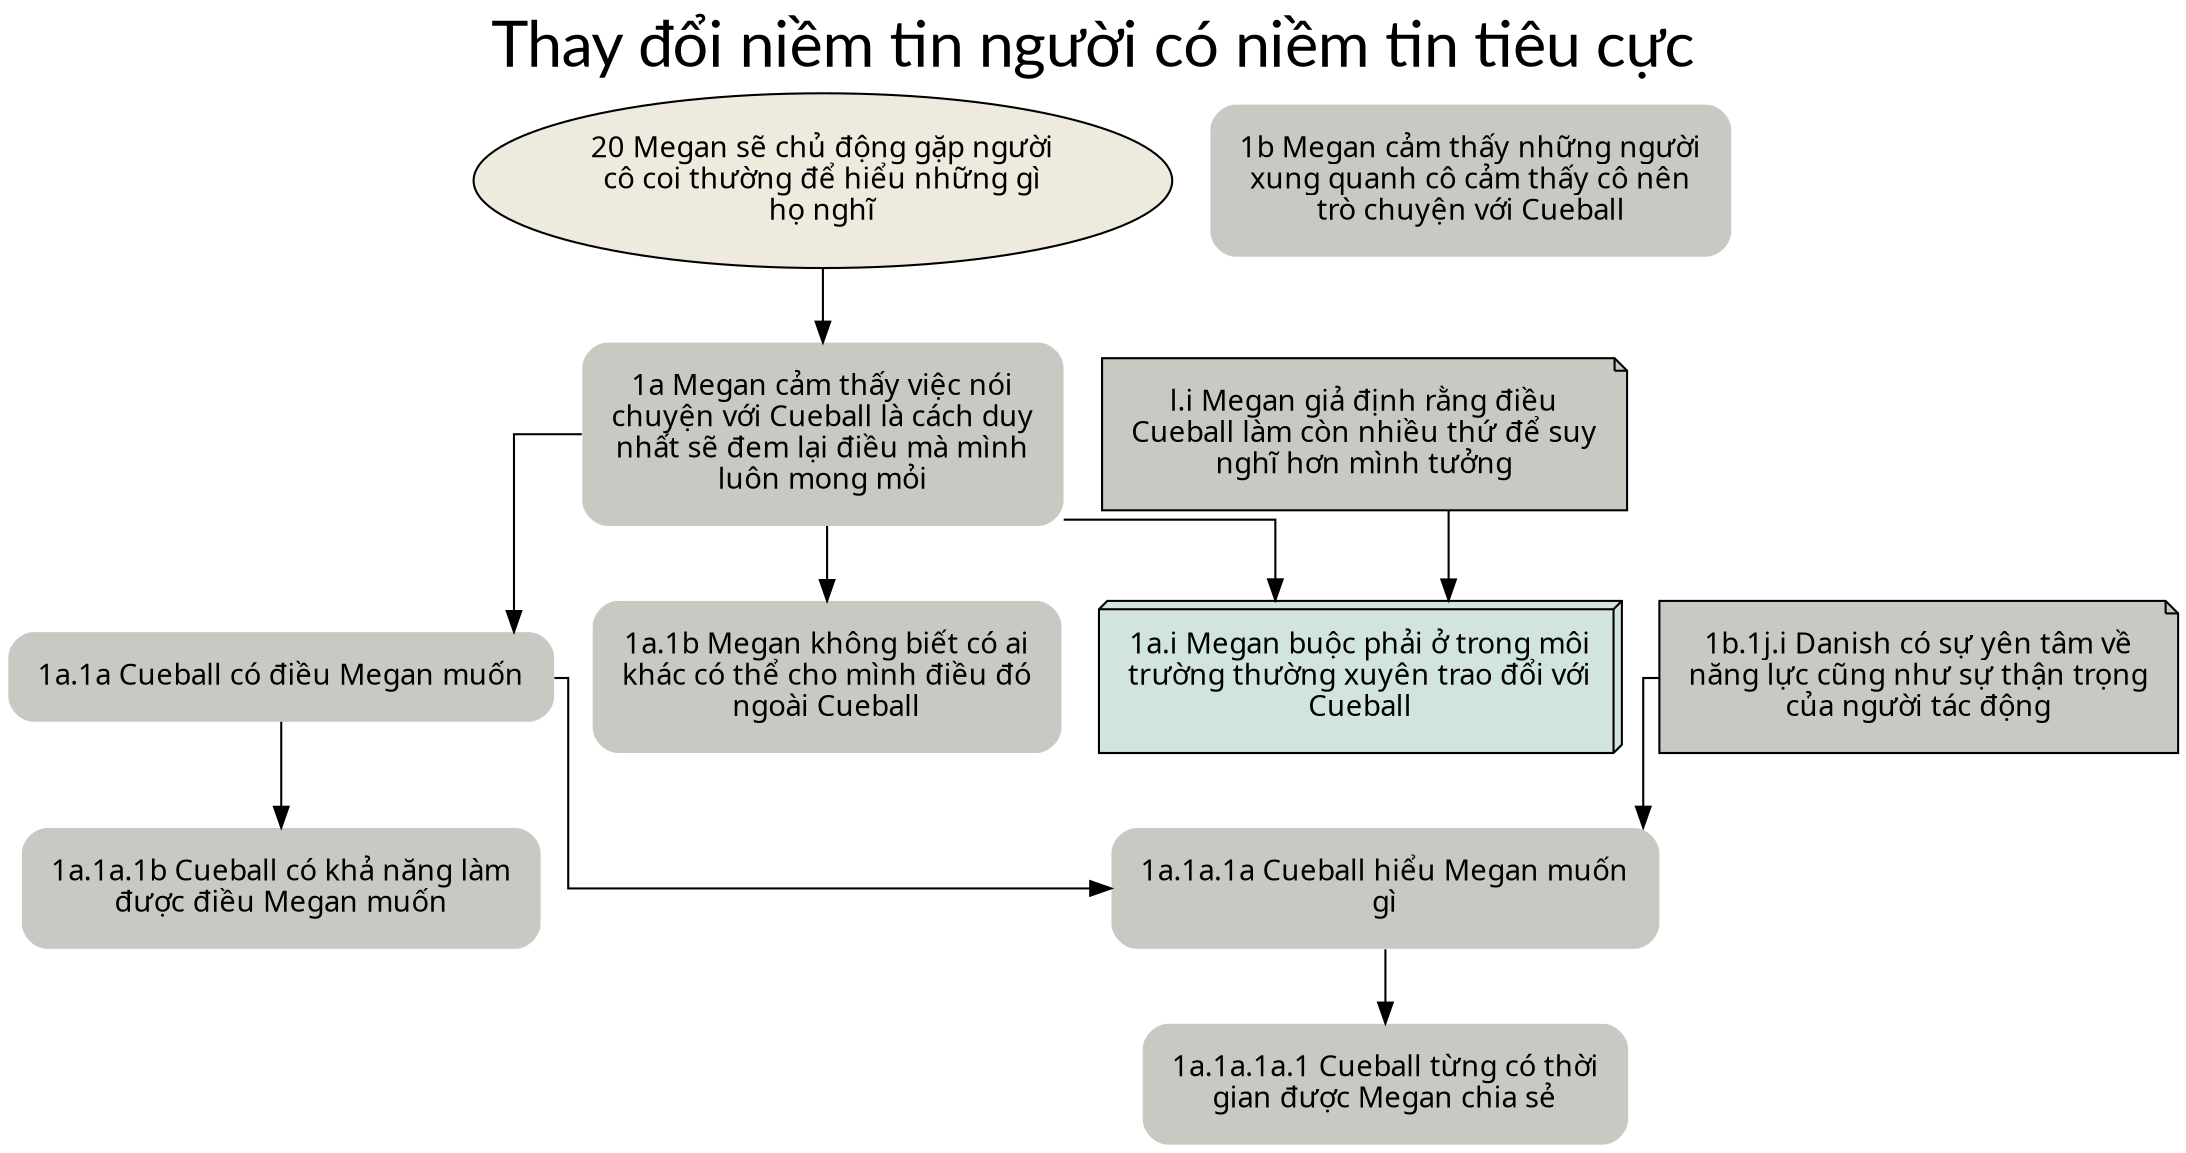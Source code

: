 digraph branch_1a{
splines=ortho;
			overlap=false
		style=rounded
		// ranksep="0.4";
		label="Thay đổi niềm tin người có niềm tin tiêu cực";
		sep=10
		fontsize = 30
		labelloc="t";
		fontname="Lato";
//NODES
//====================


node [ shape=plaintext style="filled, rounded" fontname="SVN-Avo" margin=0.2 fillcolor="#c6cac3" ] //Reset style

//All masterGraph nodes

node [ shape=plaintext style="filled, rounded" fontname="SVN-Avo" margin=0.2 fillcolor="#c6cac3" ]

node [ shape=plaintext style="filled, rounded" fontname="SVN-Avo" margin=0.2 fillcolor="#c6cac3" ] //Reset style

//All branch_20 nodes

node [ shape=oval margin=0.1 fillcolor="#EEEADD" style="filled, rounded" ]
"20 Megan sẽ chủ động gặp người cô coi thường để hiểu những gì họ nghĩ" [ label = "20 Megan sẽ chủ động gặp người\ncô coi thường để hiểu những gì\nhọ nghĩ" ] 

node [ shape=plaintext style="filled, rounded" fontname="SVN-Avo" margin=0.2 fillcolor="#c6cac3" ] //Reset style

//All Mục tiêu nodes
"20 Megan sẽ chủ động gặp người cô coi thường để hiểu những gì họ nghĩ" [ label = "20 Megan sẽ chủ động gặp người\ncô coi thường để hiểu những gì\nhọ nghĩ" ] 
"1a Megan cảm thấy việc nói chuyện với Cueball là cách duy nhất sẽ đem lại điều mà mình luôn mong mỏi" [ label = "1a Megan cảm thấy việc nói\nchuyện với Cueball là cách duy\nnhất sẽ đem lại điều mà mình\nluôn mong mỏi" ] 
"1b Megan cảm thấy những người xung quanh cô cảm thấy cô nên trò chuyện với Cueball" [ label = "1b Megan cảm thấy những người\nxung quanh cô cảm thấy cô nên\ntrò chuyện với Cueball" ] 
"1a.1a.1a Cueball hiểu Megan muốn gì" [ label = "1a.1a.1a Cueball hiểu Megan muốn\ngì" ] 
"1a.1a.1a.1 Cueball từng có thời gian được Megan chia sẻ" [ label = "1a.1a.1a.1 Cueball từng có thời\ngian được Megan chia sẻ" ] 
"1a.1a.1a Cueball hiểu Megan muốn gì" [ label = "1a.1a.1a Cueball hiểu Megan muốn\ngì" ] 
"1a.1a.1b Cueball có khả năng làm được điều Megan muốn" [ label = "1a.1a.1b Cueball có khả năng làm\nđược điều Megan muốn" ] 
"1a.1a Cueball có điều Megan muốn" [ label = "1a.1a Cueball có điều Megan muốn" ] 
"1a.1b Megan không biết có ai khác có thể cho mình điều đó ngoài Cueball" [ label = "1a.1b Megan không biết có ai\nkhác có thể cho mình điều đó\nngoài Cueball" ] 

node [ shape=plaintext style="filled, rounded" fontname="SVN-Avo" margin=0.2 fillcolor="#c6cac3" ] //Reset style

//All Ý tưởng tốt hơn nodes

node [ shape=box3d style="filled, rounded" fillcolor="#D1E4DD" ]
"1a.i Megan buộc phải ở trong môi trường thường xuyên trao đổi với Cueball" [ label = "1a.i Megan buộc phải ở trong môi\ntrường thường xuyên trao đổi với\nCueball" ] 

node [ shape=plaintext style="filled, rounded" fontname="SVN-Avo" margin=0.2 fillcolor="#c6cac3" ] //Reset style

//All Yếu tố hỗ trợ nodes

node [ shape=note style=filled ]
"l.i Megan giả định rằng điều Cueball làm còn nhiều thứ để suy nghĩ hơn mình tưởng" [ label = "l.i Megan giả định rằng điều\nCueball làm còn nhiều thứ để suy\nnghĩ hơn mình tưởng" ] 
"1b.1j.i Danish có sự yên tâm về năng lực cũng như sự thận trọng của người tác động" [ label = "1b.1j.i Danish có sự yên tâm về\nnăng lực cũng như sự thận trọng\ncủa người tác động" ] 
"1a.i Megan buộc phải ở trong môi trường thường xuyên trao đổi với Cueball" [ label = "1a.i Megan buộc phải ở trong môi\ntrường thường xuyên trao đổi với\nCueball" ] 

node [ shape=plaintext style="filled, rounded" fontname="SVN-Avo" margin=0.2 fillcolor="#c6cac3" ] //Reset style

//All Tham khảo nodes

node [ shape=plain fillcolor=white ]

node [ shape=plaintext style="filled, rounded" fontname="SVN-Avo" margin=0.2 fillcolor="#c6cac3" ] //Reset style

//All Hoạt động nodes

node [ fillcolor="#E4D1D1" shape=polygon ]

node [ shape=plaintext style="filled, rounded" fontname="SVN-Avo" margin=0.2 fillcolor="#c6cac3" ] //Reset style

//All branch_1a nodes
"1a.i Megan buộc phải ở trong môi trường thường xuyên trao đổi với Cueball" [ label = "1a.i Megan buộc phải ở trong môi\ntrường thường xuyên trao đổi với\nCueball" ] 
"1a Megan cảm thấy việc nói chuyện với Cueball là cách duy nhất sẽ đem lại điều mà mình luôn mong mỏi" [ label = "1a Megan cảm thấy việc nói\nchuyện với Cueball là cách duy\nnhất sẽ đem lại điều mà mình\nluôn mong mỏi" ] 
"1a.1a.1a Cueball hiểu Megan muốn gì" [ label = "1a.1a.1a Cueball hiểu Megan muốn\ngì" ] 
"1a.1a.1a.1 Cueball từng có thời gian được Megan chia sẻ" [ label = "1a.1a.1a.1 Cueball từng có thời\ngian được Megan chia sẻ" ] 
"1a.1a.1b Cueball có khả năng làm được điều Megan muốn" [ label = "1a.1a.1b Cueball có khả năng làm\nđược điều Megan muốn" ] 
"1a.1a.1a Cueball hiểu Megan muốn gì" [ label = "1a.1a.1a Cueball hiểu Megan muốn\ngì" ] 
"1a.1a.1b Cueball có khả năng làm được điều Megan muốn" [ label = "1a.1a.1b Cueball có khả năng làm\nđược điều Megan muốn" ] 
"1a.1b Megan không biết có ai khác có thể cho mình điều đó ngoài Cueball" [ label = "1a.1b Megan không biết có ai\nkhác có thể cho mình điều đó\nngoài Cueball" ] 
"1a.1a Cueball có điều Megan muốn" [ label = "1a.1a Cueball có điều Megan muốn" ] 
"1a.1b Megan không biết có ai khác có thể cho mình điều đó ngoài Cueball" [ label = "1a.1b Megan không biết có ai\nkhác có thể cho mình điều đó\nngoài Cueball" ] 
"1a.i Megan buộc phải ở trong môi trường thường xuyên trao đổi với Cueball" [ label = "1a.i Megan buộc phải ở trong môi\ntrường thường xuyên trao đổi với\nCueball" ] 

node [ shape=plaintext style="filled, rounded" fontname="SVN-Avo" margin=0.2 fillcolor="#c6cac3" ] //Reset style

//All branch_1b nodes
"1b Megan cảm thấy những người xung quanh cô cảm thấy cô nên trò chuyện với Cueball" [ label = "1b Megan cảm thấy những người\nxung quanh cô cảm thấy cô nên\ntrò chuyện với Cueball" ] 
"1b.1j.i Danish có sự yên tâm về năng lực cũng như sự thận trọng của người tác động" [ label = "1b.1j.i Danish có sự yên tâm về\nnăng lực cũng như sự thận trọng\ncủa người tác động" ] 
"1b Megan cảm thấy những người xung quanh cô cảm thấy cô nên trò chuyện với Cueball" [ label = "1b Megan cảm thấy những người\nxung quanh cô cảm thấy cô nên\ntrò chuyện với Cueball" ] 

node [ shape=plaintext style="filled, rounded" fontname="SVN-Avo" margin=0.2 fillcolor="#c6cac3" ] //Reset style

//All branch_i nodes

node [ shape=plaintext style="filled, rounded" fontname="SVN-Avo" margin=0.2 fillcolor="#c6cac3" ] //Reset style

//All branch_j nodes

node [ shape=plaintext style="filled, rounded" fontname="SVN-Avo" margin=0.2 fillcolor="#c6cac3" ] //Reset style

//All branch_k nodes

node [ shape=plaintext style="filled, rounded" fontname="SVN-Avo" margin=0.2 fillcolor="#c6cac3" ] //Reset style

//All branch_l nodes
"l.i Megan giả định rằng điều Cueball làm còn nhiều thứ để suy nghĩ hơn mình tưởng" [ label = "l.i Megan giả định rằng điều\nCueball làm còn nhiều thứ để suy\nnghĩ hơn mình tưởng" ] 

node [ shape=plaintext style="filled, rounded" fontname="SVN-Avo" margin=0.2 fillcolor="#c6cac3" ] //Reset style

//All branch_m nodes

node [ shape=plaintext style="filled, rounded" fontname="SVN-Avo" margin=0.2 fillcolor="#c6cac3" ] //Reset style

//All branch_n nodes

node [ shape=plaintext style="filled, rounded" fontname="SVN-Avo" margin=0.2 fillcolor="#c6cac3" ] //Reset style

//All branch_o nodes

node [ shape=plaintext style="filled, rounded" fontname="SVN-Avo" margin=0.2 fillcolor="#c6cac3" ] //Reset style

//All branch_p nodes

node [ shape=plaintext style="filled, rounded" fontname="SVN-Avo" margin=0.2 fillcolor="#c6cac3" ] //Reset style

//All branch_q nodes

node [ shape=plaintext style="filled, rounded" fontname="SVN-Avo" margin=0.2 fillcolor="#c6cac3" ] //Reset style

//All branch_r nodes


//EDGES
//====================

edge [ penwidth=1 ] //Reset style

//All masterGraph edges

edge [ penwidth=1 ]

edge [ penwidth=1 ] //Reset style

//All Mục tiêu edges
"20 Megan sẽ chủ động gặp người cô coi thường để hiểu những gì họ nghĩ" -> "1a Megan cảm thấy việc nói chuyện với Cueball là cách duy nhất sẽ đem lại điều mà mình luôn mong mỏi"
"1b.1j.i Danish có sự yên tâm về năng lực cũng như sự thận trọng của người tác động" -> "1a.1a.1a Cueball hiểu Megan muốn gì"
"1a.1a.1a Cueball hiểu Megan muốn gì" -> "1a.1a.1a.1 Cueball từng có thời gian được Megan chia sẻ"
"1a.1a Cueball có điều Megan muốn" -> "1a.1a.1a Cueball hiểu Megan muốn gì"
"1a.1a Cueball có điều Megan muốn" -> "1a.1a.1b Cueball có khả năng làm được điều Megan muốn"
"1a Megan cảm thấy việc nói chuyện với Cueball là cách duy nhất sẽ đem lại điều mà mình luôn mong mỏi" -> "1a.1a Cueball có điều Megan muốn"
"1a Megan cảm thấy việc nói chuyện với Cueball là cách duy nhất sẽ đem lại điều mà mình luôn mong mỏi" -> "1a.1b Megan không biết có ai khác có thể cho mình điều đó ngoài Cueball"

edge [ penwidth=1 ] //Reset style

//All Đi chung edges

edge [ penwidth=1 ] //Reset style

//All Ý tưởng tốt hơn edges
"l.i Megan giả định rằng điều Cueball làm còn nhiều thứ để suy nghĩ hơn mình tưởng" -> "1a.i Megan buộc phải ở trong môi trường thường xuyên trao đổi với Cueball"

edge [ penwidth=1 ] //Reset style

//All Yếu tố hỗ trợ edges
"1a Megan cảm thấy việc nói chuyện với Cueball là cách duy nhất sẽ đem lại điều mà mình luôn mong mỏi" -> "1a.i Megan buộc phải ở trong môi trường thường xuyên trao đổi với Cueball"

edge [ penwidth=1 ] //Reset style

//All Tham khảo edges

edge [ style=dashed ]

edge [ penwidth=1 ] //Reset style

//All Hoạt động edges

}